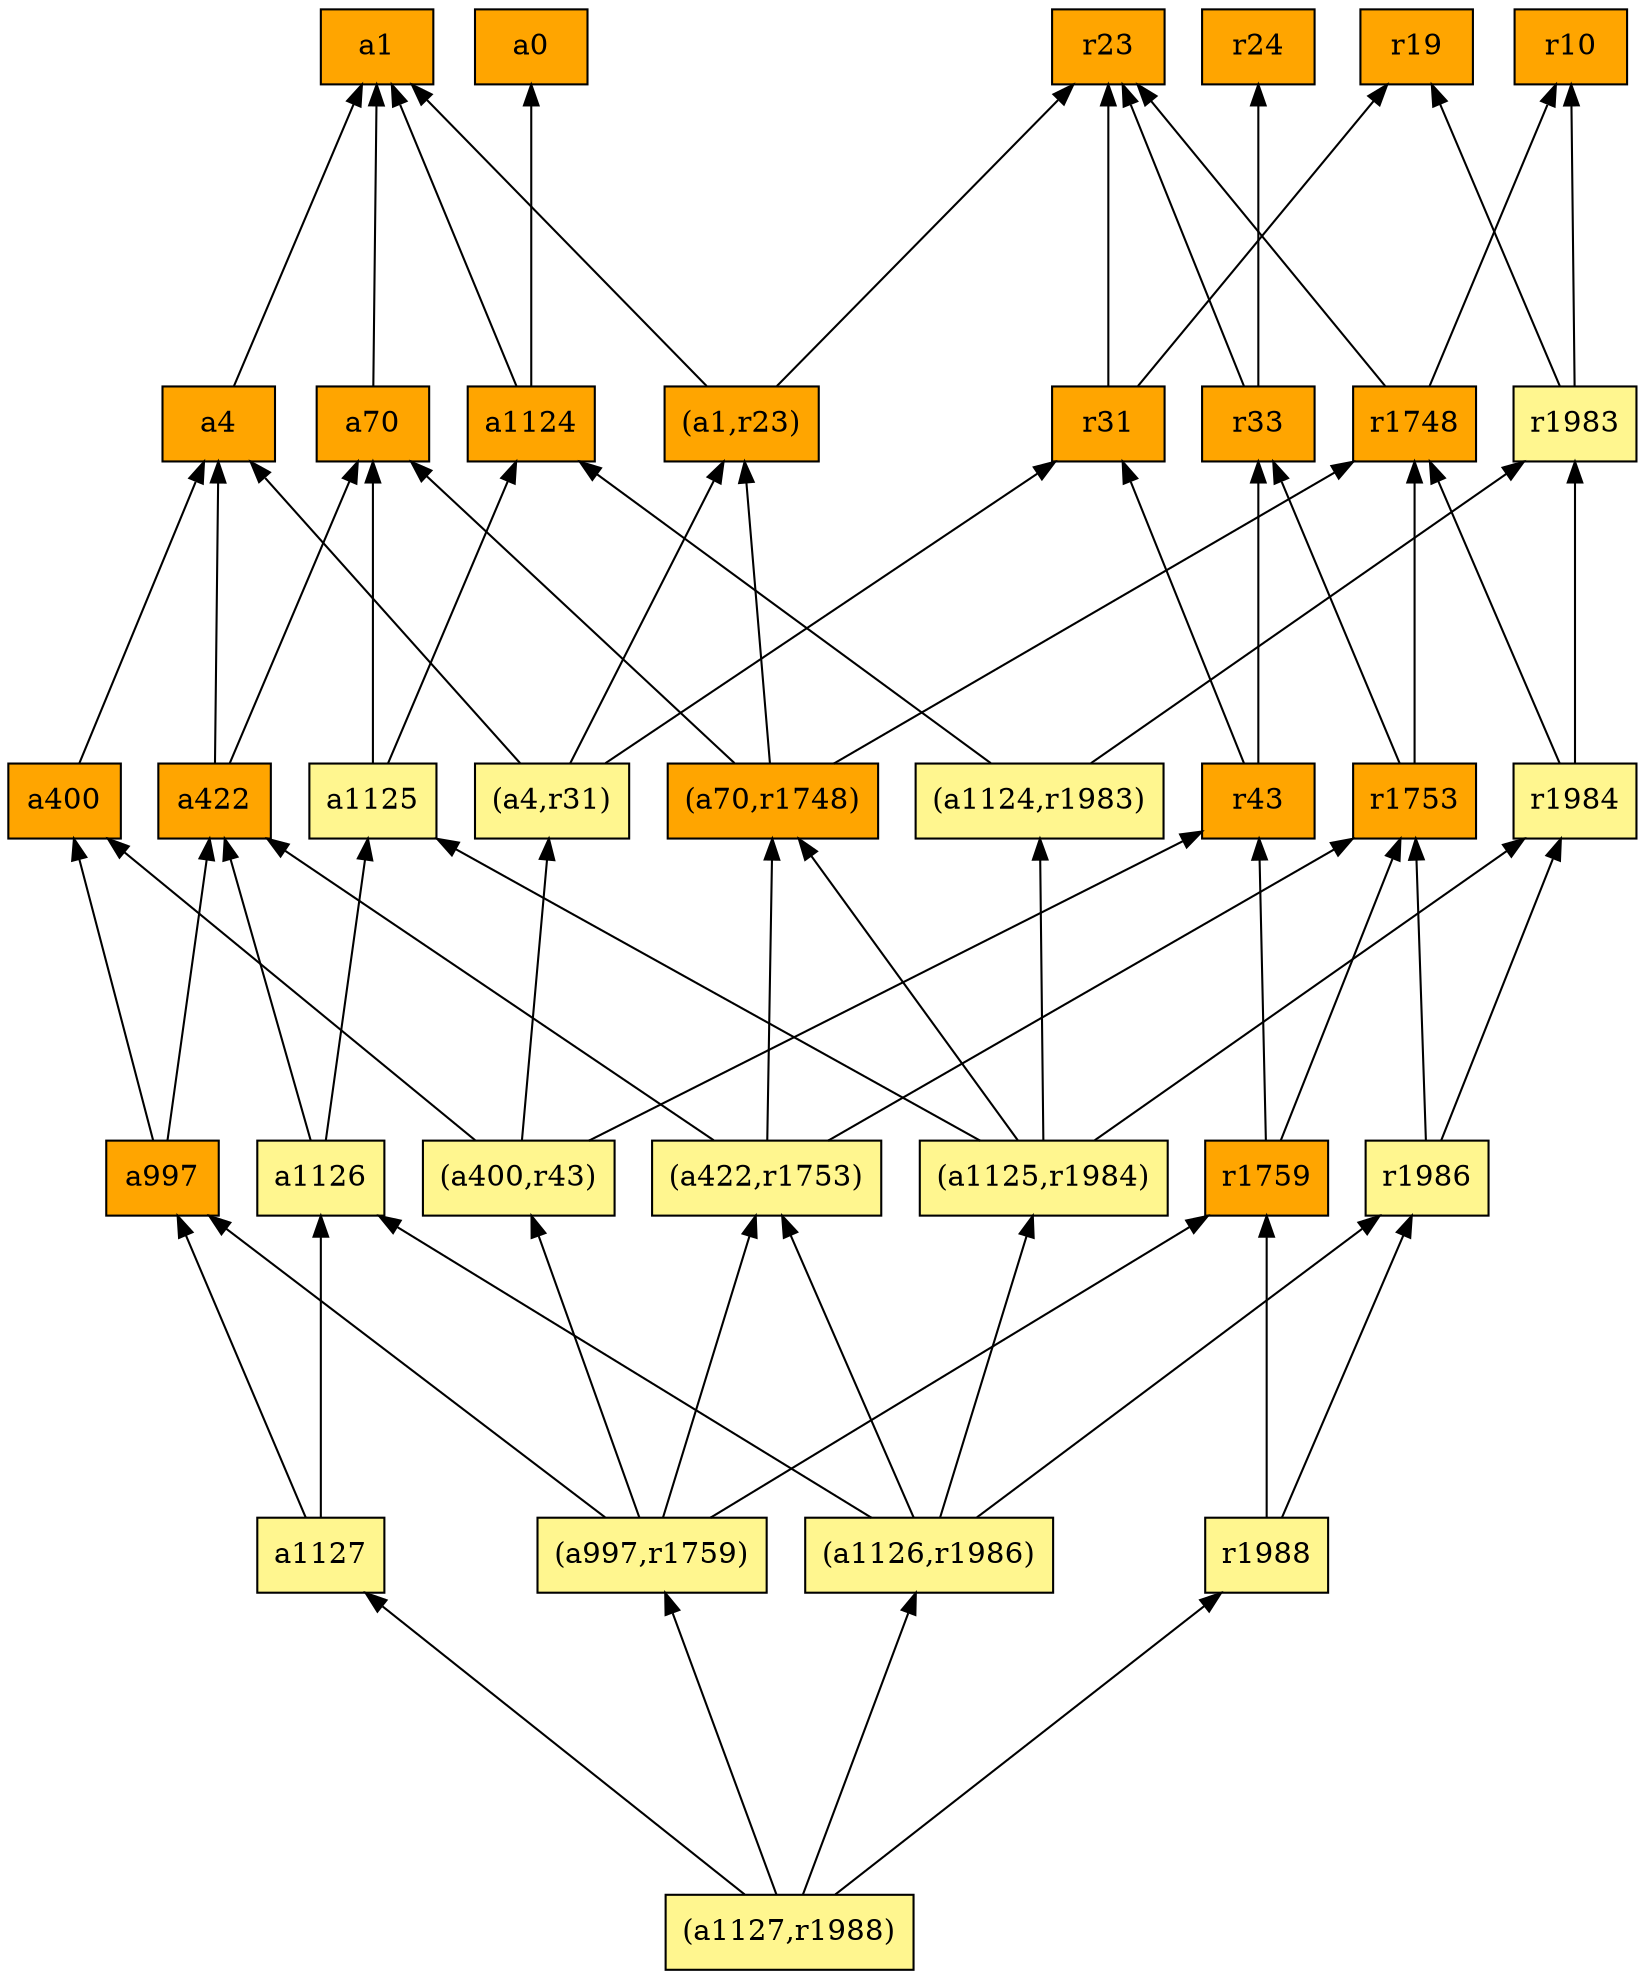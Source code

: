 digraph G {
rankdir=BT;ranksep="2.0";
"(a997,r1759)" [shape=record,fillcolor=khaki1,style=filled,label="{(a997,r1759)}"];
"(a70,r1748)" [shape=record,fillcolor=orange,style=filled,label="{(a70,r1748)}"];
"(a1125,r1984)" [shape=record,fillcolor=khaki1,style=filled,label="{(a1125,r1984)}"];
"r1984" [shape=record,fillcolor=khaki1,style=filled,label="{r1984}"];
"r1753" [shape=record,fillcolor=orange,style=filled,label="{r1753}"];
"a400" [shape=record,fillcolor=orange,style=filled,label="{a400}"];
"a4" [shape=record,fillcolor=orange,style=filled,label="{a4}"];
"r24" [shape=record,fillcolor=orange,style=filled,label="{r24}"];
"a70" [shape=record,fillcolor=orange,style=filled,label="{a70}"];
"a1126" [shape=record,fillcolor=khaki1,style=filled,label="{a1126}"];
"r33" [shape=record,fillcolor=orange,style=filled,label="{r33}"];
"a997" [shape=record,fillcolor=orange,style=filled,label="{a997}"];
"r43" [shape=record,fillcolor=orange,style=filled,label="{r43}"];
"(a400,r43)" [shape=record,fillcolor=khaki1,style=filled,label="{(a400,r43)}"];
"a422" [shape=record,fillcolor=orange,style=filled,label="{a422}"];
"a1124" [shape=record,fillcolor=orange,style=filled,label="{a1124}"];
"(a1124,r1983)" [shape=record,fillcolor=khaki1,style=filled,label="{(a1124,r1983)}"];
"r31" [shape=record,fillcolor=orange,style=filled,label="{r31}"];
"a0" [shape=record,fillcolor=orange,style=filled,label="{a0}"];
"r1759" [shape=record,fillcolor=orange,style=filled,label="{r1759}"];
"a1" [shape=record,fillcolor=orange,style=filled,label="{a1}"];
"a1125" [shape=record,fillcolor=khaki1,style=filled,label="{a1125}"];
"(a1,r23)" [shape=record,fillcolor=orange,style=filled,label="{(a1,r23)}"];
"a1127" [shape=record,fillcolor=khaki1,style=filled,label="{a1127}"];
"r19" [shape=record,fillcolor=orange,style=filled,label="{r19}"];
"r1988" [shape=record,fillcolor=khaki1,style=filled,label="{r1988}"];
"r23" [shape=record,fillcolor=orange,style=filled,label="{r23}"];
"(a1126,r1986)" [shape=record,fillcolor=khaki1,style=filled,label="{(a1126,r1986)}"];
"(a1127,r1988)" [shape=record,fillcolor=khaki1,style=filled,label="{(a1127,r1988)}"];
"(a4,r31)" [shape=record,fillcolor=khaki1,style=filled,label="{(a4,r31)}"];
"r1983" [shape=record,fillcolor=khaki1,style=filled,label="{r1983}"];
"r1748" [shape=record,fillcolor=orange,style=filled,label="{r1748}"];
"(a422,r1753)" [shape=record,fillcolor=khaki1,style=filled,label="{(a422,r1753)}"];
"r1986" [shape=record,fillcolor=khaki1,style=filled,label="{r1986}"];
"r10" [shape=record,fillcolor=orange,style=filled,label="{r10}"];
"(a997,r1759)" -> "a997"
"(a997,r1759)" -> "r1759"
"(a997,r1759)" -> "(a422,r1753)"
"(a997,r1759)" -> "(a400,r43)"
"(a70,r1748)" -> "r1748"
"(a70,r1748)" -> "a70"
"(a70,r1748)" -> "(a1,r23)"
"(a1125,r1984)" -> "a1125"
"(a1125,r1984)" -> "(a1124,r1983)"
"(a1125,r1984)" -> "(a70,r1748)"
"(a1125,r1984)" -> "r1984"
"r1984" -> "r1983"
"r1984" -> "r1748"
"r1753" -> "r33"
"r1753" -> "r1748"
"a400" -> "a4"
"a4" -> "a1"
"a70" -> "a1"
"a1126" -> "a1125"
"a1126" -> "a422"
"r33" -> "r24"
"r33" -> "r23"
"a997" -> "a422"
"a997" -> "a400"
"r43" -> "r33"
"r43" -> "r31"
"(a400,r43)" -> "r43"
"(a400,r43)" -> "(a4,r31)"
"(a400,r43)" -> "a400"
"a422" -> "a4"
"a422" -> "a70"
"a1124" -> "a1"
"a1124" -> "a0"
"(a1124,r1983)" -> "a1124"
"(a1124,r1983)" -> "r1983"
"r31" -> "r19"
"r31" -> "r23"
"r1759" -> "r43"
"r1759" -> "r1753"
"a1125" -> "a1124"
"a1125" -> "a70"
"(a1,r23)" -> "a1"
"(a1,r23)" -> "r23"
"a1127" -> "a997"
"a1127" -> "a1126"
"r1988" -> "r1759"
"r1988" -> "r1986"
"(a1126,r1986)" -> "(a1125,r1984)"
"(a1126,r1986)" -> "a1126"
"(a1126,r1986)" -> "(a422,r1753)"
"(a1126,r1986)" -> "r1986"
"(a1127,r1988)" -> "(a997,r1759)"
"(a1127,r1988)" -> "a1127"
"(a1127,r1988)" -> "r1988"
"(a1127,r1988)" -> "(a1126,r1986)"
"(a4,r31)" -> "r31"
"(a4,r31)" -> "a4"
"(a4,r31)" -> "(a1,r23)"
"r1983" -> "r19"
"r1983" -> "r10"
"r1748" -> "r23"
"r1748" -> "r10"
"(a422,r1753)" -> "r1753"
"(a422,r1753)" -> "a422"
"(a422,r1753)" -> "(a70,r1748)"
"r1986" -> "r1984"
"r1986" -> "r1753"
}